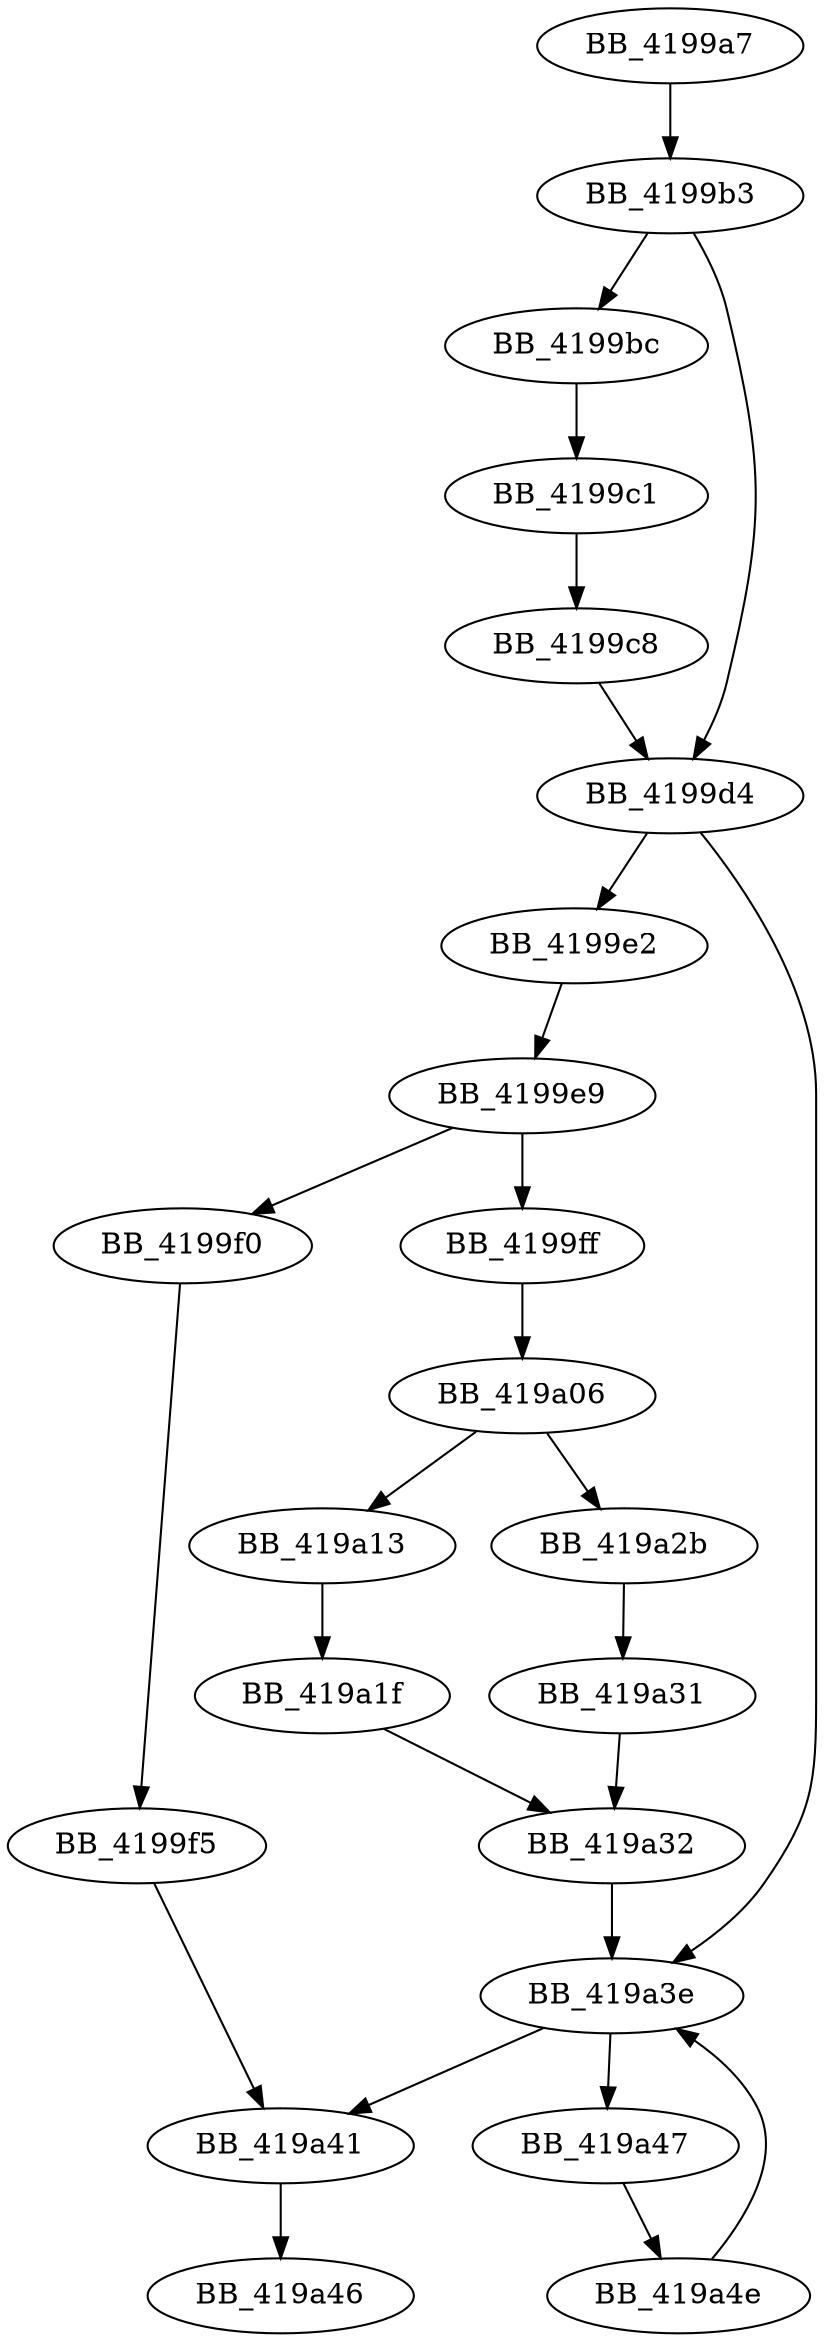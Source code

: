 DiGraph __mtinitlocknum{
BB_4199a7->BB_4199b3
BB_4199b3->BB_4199bc
BB_4199b3->BB_4199d4
BB_4199bc->BB_4199c1
BB_4199c1->BB_4199c8
BB_4199c8->BB_4199d4
BB_4199d4->BB_4199e2
BB_4199d4->BB_419a3e
BB_4199e2->BB_4199e9
BB_4199e9->BB_4199f0
BB_4199e9->BB_4199ff
BB_4199f0->BB_4199f5
BB_4199f5->BB_419a41
BB_4199ff->BB_419a06
BB_419a06->BB_419a13
BB_419a06->BB_419a2b
BB_419a13->BB_419a1f
BB_419a1f->BB_419a32
BB_419a2b->BB_419a31
BB_419a31->BB_419a32
BB_419a32->BB_419a3e
BB_419a3e->BB_419a41
BB_419a3e->BB_419a47
BB_419a41->BB_419a46
BB_419a47->BB_419a4e
BB_419a4e->BB_419a3e
}

